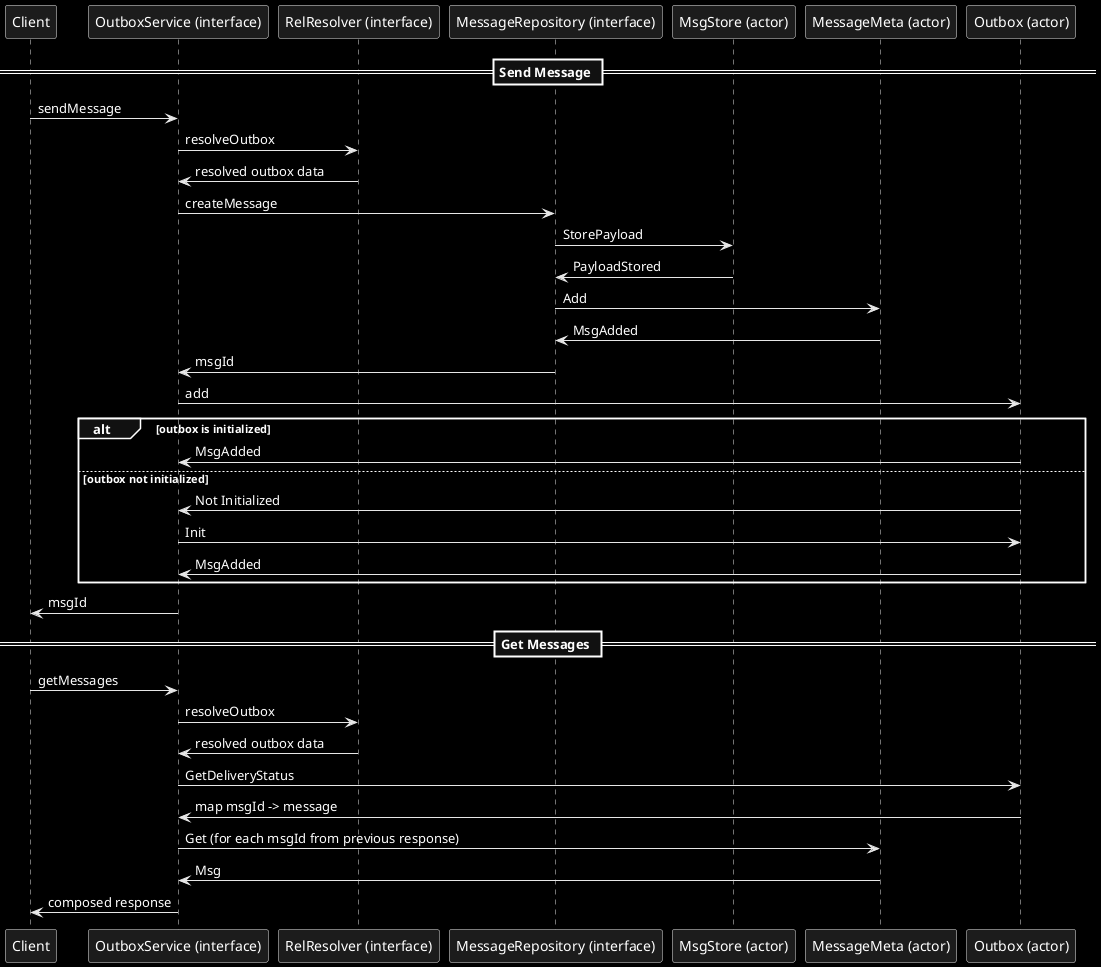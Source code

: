@startuml
skinparam monochrome reverse

== Send Message ==
Client -> "OutboxService (interface)": sendMessage
"OutboxService (interface)" -> "RelResolver (interface)": resolveOutbox
"RelResolver (interface)" -> "OutboxService (interface)": resolved outbox data
"OutboxService (interface)" -> "MessageRepository (interface)": createMessage
"MessageRepository (interface)" -> "MsgStore (actor)": StorePayload
"MsgStore (actor)" -> "MessageRepository (interface)": PayloadStored
"MessageRepository (interface)" -> "MessageMeta (actor)": Add
"MessageMeta (actor)" -> "MessageRepository (interface)": MsgAdded
"MessageRepository (interface)" -> "OutboxService (interface)": msgId
"OutboxService (interface)" -> "Outbox (actor)": add
alt outbox is initialized
	"Outbox (actor)" -> "OutboxService (interface)": MsgAdded
else outbox not initialized
	"Outbox (actor)" -> "OutboxService (interface)": Not Initialized
	"OutboxService (interface)" -> "Outbox (actor)": Init
	"Outbox (actor)" -> "OutboxService (interface)": MsgAdded
end
"OutboxService (interface)" -> Client: msgId

== Get Messages ==
Client -> "OutboxService (interface)": getMessages
"OutboxService (interface)" -> "RelResolver (interface)": resolveOutbox
"RelResolver (interface)" -> "OutboxService (interface)": resolved outbox data
"OutboxService (interface)" -> "Outbox (actor)": GetDeliveryStatus
"Outbox (actor)" -> "OutboxService (interface)": map msgId -> message
"OutboxService (interface)" -> "MessageMeta (actor)": Get (for each msgId from previous response)
"MessageMeta (actor)" -> "OutboxService (interface)": Msg
"OutboxService (interface)" -> Client: composed response


@enduml